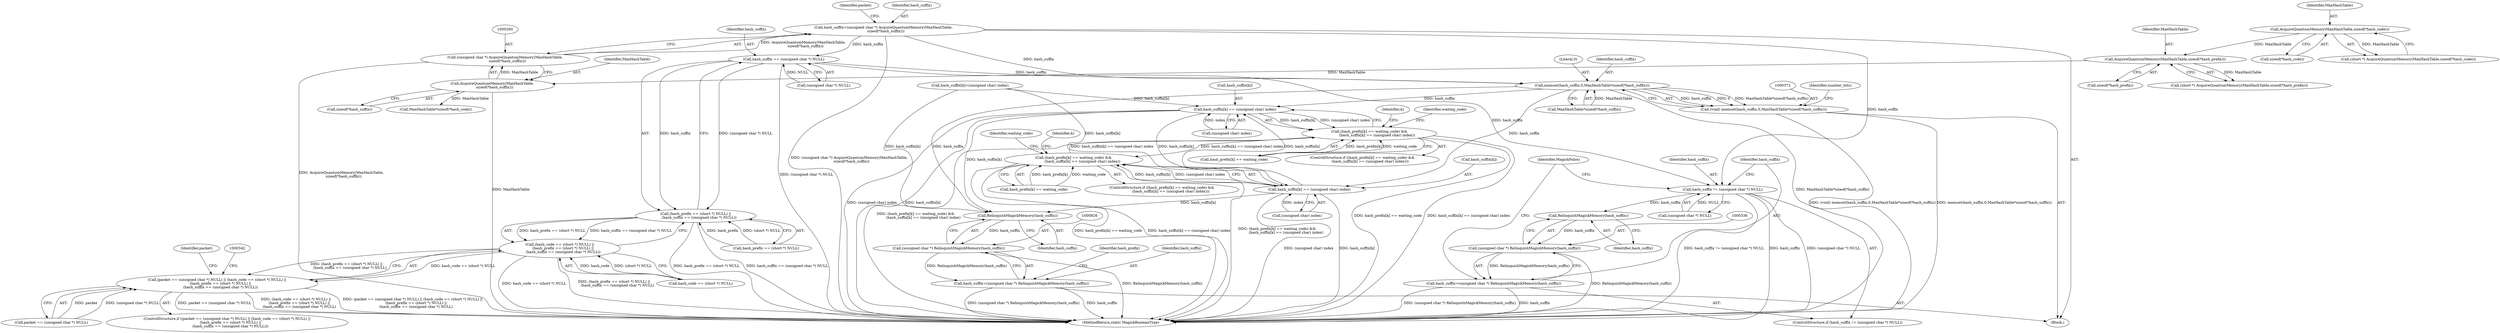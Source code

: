 digraph "0_ImageMagick6_61135001a625364e29bdce83832f043eebde7b5a_0@pointer" {
"1000257" [label="(Call,hash_suffix=(unsigned char *) AcquireQuantumMemory(MaxHashTable,\n    sizeof(*hash_suffix)))"];
"1000259" [label="(Call,(unsigned char *) AcquireQuantumMemory(MaxHashTable,\n    sizeof(*hash_suffix)))"];
"1000261" [label="(Call,AcquireQuantumMemory(MaxHashTable,\n    sizeof(*hash_suffix)))"];
"1000252" [label="(Call,AcquireQuantumMemory(MaxHashTable,sizeof(*hash_prefix)))"];
"1000243" [label="(Call,AcquireQuantumMemory(MaxHashTable,sizeof(*hash_code)))"];
"1000285" [label="(Call,hash_suffix == (unsigned char *) NULL)"];
"1000279" [label="(Call,(hash_prefix == (short *) NULL) ||\n      (hash_suffix == (unsigned char *) NULL))"];
"1000273" [label="(Call,(hash_code == (short *) NULL) ||\n      (hash_prefix == (short *) NULL) ||\n      (hash_suffix == (unsigned char *) NULL))"];
"1000267" [label="(Call,(packet == (unsigned char *) NULL) || (hash_code == (short *) NULL) ||\n      (hash_prefix == (short *) NULL) ||\n      (hash_suffix == (unsigned char *) NULL))"];
"1000328" [label="(Call,hash_suffix != (unsigned char *) NULL)"];
"1000337" [label="(Call,RelinquishMagickMemory(hash_suffix))"];
"1000335" [label="(Call,(unsigned char *) RelinquishMagickMemory(hash_suffix))"];
"1000333" [label="(Call,hash_suffix=(unsigned char *) RelinquishMagickMemory(hash_suffix))"];
"1000373" [label="(Call,memset(hash_suffix,0,MaxHashTable*sizeof(*hash_suffix)))"];
"1000371" [label="(Call,(void) memset(hash_suffix,0,MaxHashTable*sizeof(*hash_suffix)))"];
"1000553" [label="(Call,hash_suffix[k] == (unsigned char) index)"];
"1000547" [label="(Call,(hash_prefix[k] == waiting_code) &&\n              (hash_suffix[k] == (unsigned char) index))"];
"1000596" [label="(Call,(hash_prefix[k] == waiting_code) &&\n                (hash_suffix[k] == (unsigned char) index))"];
"1000602" [label="(Call,hash_suffix[k] == (unsigned char) index)"];
"1000827" [label="(Call,RelinquishMagickMemory(hash_suffix))"];
"1000825" [label="(Call,(unsigned char *) RelinquishMagickMemory(hash_suffix))"];
"1000823" [label="(Call,hash_suffix=(unsigned char *) RelinquishMagickMemory(hash_suffix))"];
"1000327" [label="(ControlStructure,if (hash_suffix != (unsigned char *) NULL))"];
"1000337" [label="(Call,RelinquishMagickMemory(hash_suffix))"];
"1000334" [label="(Identifier,hash_suffix)"];
"1000244" [label="(Identifier,MaxHashTable)"];
"1000602" [label="(Call,hash_suffix[k] == (unsigned char) index)"];
"1000259" [label="(Call,(unsigned char *) AcquireQuantumMemory(MaxHashTable,\n    sizeof(*hash_suffix)))"];
"1000373" [label="(Call,memset(hash_suffix,0,MaxHashTable*sizeof(*hash_suffix)))"];
"1000117" [label="(Block,)"];
"1000268" [label="(Call,packet == (unsigned char *) NULL)"];
"1000554" [label="(Call,hash_suffix[k])"];
"1000330" [label="(Call,(unsigned char *) NULL)"];
"1000553" [label="(Call,hash_suffix[k] == (unsigned char) index)"];
"1000273" [label="(Call,(hash_code == (short *) NULL) ||\n      (hash_prefix == (short *) NULL) ||\n      (hash_suffix == (unsigned char *) NULL))"];
"1000375" [label="(Literal,0)"];
"1000261" [label="(Call,AcquireQuantumMemory(MaxHashTable,\n    sizeof(*hash_suffix)))"];
"1000267" [label="(Call,(packet == (unsigned char *) NULL) || (hash_code == (short *) NULL) ||\n      (hash_prefix == (short *) NULL) ||\n      (hash_suffix == (unsigned char *) NULL))"];
"1000253" [label="(Identifier,MaxHashTable)"];
"1000266" [label="(ControlStructure,if ((packet == (unsigned char *) NULL) || (hash_code == (short *) NULL) ||\n      (hash_prefix == (short *) NULL) ||\n      (hash_suffix == (unsigned char *) NULL)))"];
"1000374" [label="(Identifier,hash_suffix)"];
"1000258" [label="(Identifier,hash_suffix)"];
"1000257" [label="(Call,hash_suffix=(unsigned char *) AcquireQuantumMemory(MaxHashTable,\n    sizeof(*hash_suffix)))"];
"1000254" [label="(Call,sizeof(*hash_prefix))"];
"1000596" [label="(Call,(hash_prefix[k] == waiting_code) &&\n                (hash_suffix[k] == (unsigned char) index))"];
"1000356" [label="(Call,MaxHashTable*sizeof(*hash_code))"];
"1000280" [label="(Call,hash_prefix == (short *) NULL)"];
"1000382" [label="(Identifier,number_bits)"];
"1000606" [label="(Call,(unsigned char) index)"];
"1000252" [label="(Call,AcquireQuantumMemory(MaxHashTable,sizeof(*hash_prefix)))"];
"1000546" [label="(ControlStructure,if ((hash_prefix[k] == waiting_code) &&\n              (hash_suffix[k] == (unsigned char) index)))"];
"1000274" [label="(Call,hash_code == (short *) NULL)"];
"1000597" [label="(Call,hash_prefix[k] == waiting_code)"];
"1000287" [label="(Call,(unsigned char *) NULL)"];
"1000557" [label="(Call,(unsigned char) index)"];
"1000340" [label="(Identifier,MagickFalse)"];
"1000371" [label="(Call,(void) memset(hash_suffix,0,MaxHashTable*sizeof(*hash_suffix)))"];
"1000376" [label="(Call,MaxHashTable*sizeof(*hash_suffix))"];
"1000824" [label="(Identifier,hash_suffix)"];
"1000547" [label="(Call,(hash_prefix[k] == waiting_code) &&\n              (hash_suffix[k] == (unsigned char) index))"];
"1000644" [label="(Call,hash_suffix[k]=(unsigned char) index)"];
"1000827" [label="(Call,RelinquishMagickMemory(hash_suffix))"];
"1000333" [label="(Call,hash_suffix=(unsigned char *) RelinquishMagickMemory(hash_suffix))"];
"1000263" [label="(Call,sizeof(*hash_suffix))"];
"1000241" [label="(Call,(short *) AcquireQuantumMemory(MaxHashTable,sizeof(*hash_code)))"];
"1000329" [label="(Identifier,hash_suffix)"];
"1000328" [label="(Call,hash_suffix != (unsigned char *) NULL)"];
"1000285" [label="(Call,hash_suffix == (unsigned char *) NULL)"];
"1000849" [label="(MethodReturn,static MagickBooleanType)"];
"1000269" [label="(Identifier,packet)"];
"1000562" [label="(Identifier,waiting_code)"];
"1000828" [label="(Identifier,hash_suffix)"];
"1000823" [label="(Call,hash_suffix=(unsigned char *) RelinquishMagickMemory(hash_suffix))"];
"1000286" [label="(Identifier,hash_suffix)"];
"1000548" [label="(Call,hash_prefix[k] == waiting_code)"];
"1000611" [label="(Identifier,waiting_code)"];
"1000279" [label="(Call,(hash_prefix == (short *) NULL) ||\n      (hash_suffix == (unsigned char *) NULL))"];
"1000250" [label="(Call,(short *) AcquireQuantumMemory(MaxHashTable,sizeof(*hash_prefix)))"];
"1000245" [label="(Call,sizeof(*hash_code))"];
"1000243" [label="(Call,AcquireQuantumMemory(MaxHashTable,sizeof(*hash_code)))"];
"1000335" [label="(Call,(unsigned char *) RelinquishMagickMemory(hash_suffix))"];
"1000338" [label="(Identifier,hash_suffix)"];
"1000603" [label="(Call,hash_suffix[k])"];
"1000830" [label="(Identifier,hash_prefix)"];
"1000825" [label="(Call,(unsigned char *) RelinquishMagickMemory(hash_suffix))"];
"1000569" [label="(Identifier,k)"];
"1000262" [label="(Identifier,MaxHashTable)"];
"1000579" [label="(Identifier,k)"];
"1000293" [label="(Identifier,packet)"];
"1000595" [label="(ControlStructure,if ((hash_prefix[k] == waiting_code) &&\n                (hash_suffix[k] == (unsigned char) index)))"];
"1000257" -> "1000117"  [label="AST: "];
"1000257" -> "1000259"  [label="CFG: "];
"1000258" -> "1000257"  [label="AST: "];
"1000259" -> "1000257"  [label="AST: "];
"1000269" -> "1000257"  [label="CFG: "];
"1000257" -> "1000849"  [label="DDG: (unsigned char *) AcquireQuantumMemory(MaxHashTable,\n    sizeof(*hash_suffix))"];
"1000259" -> "1000257"  [label="DDG: AcquireQuantumMemory(MaxHashTable,\n    sizeof(*hash_suffix))"];
"1000257" -> "1000285"  [label="DDG: hash_suffix"];
"1000257" -> "1000328"  [label="DDG: hash_suffix"];
"1000257" -> "1000373"  [label="DDG: hash_suffix"];
"1000259" -> "1000261"  [label="CFG: "];
"1000260" -> "1000259"  [label="AST: "];
"1000261" -> "1000259"  [label="AST: "];
"1000259" -> "1000849"  [label="DDG: AcquireQuantumMemory(MaxHashTable,\n    sizeof(*hash_suffix))"];
"1000261" -> "1000259"  [label="DDG: MaxHashTable"];
"1000261" -> "1000263"  [label="CFG: "];
"1000262" -> "1000261"  [label="AST: "];
"1000263" -> "1000261"  [label="AST: "];
"1000261" -> "1000849"  [label="DDG: MaxHashTable"];
"1000252" -> "1000261"  [label="DDG: MaxHashTable"];
"1000261" -> "1000356"  [label="DDG: MaxHashTable"];
"1000252" -> "1000250"  [label="AST: "];
"1000252" -> "1000254"  [label="CFG: "];
"1000253" -> "1000252"  [label="AST: "];
"1000254" -> "1000252"  [label="AST: "];
"1000250" -> "1000252"  [label="CFG: "];
"1000252" -> "1000250"  [label="DDG: MaxHashTable"];
"1000243" -> "1000252"  [label="DDG: MaxHashTable"];
"1000243" -> "1000241"  [label="AST: "];
"1000243" -> "1000245"  [label="CFG: "];
"1000244" -> "1000243"  [label="AST: "];
"1000245" -> "1000243"  [label="AST: "];
"1000241" -> "1000243"  [label="CFG: "];
"1000243" -> "1000241"  [label="DDG: MaxHashTable"];
"1000285" -> "1000279"  [label="AST: "];
"1000285" -> "1000287"  [label="CFG: "];
"1000286" -> "1000285"  [label="AST: "];
"1000287" -> "1000285"  [label="AST: "];
"1000279" -> "1000285"  [label="CFG: "];
"1000285" -> "1000849"  [label="DDG: (unsigned char *) NULL"];
"1000285" -> "1000279"  [label="DDG: hash_suffix"];
"1000285" -> "1000279"  [label="DDG: (unsigned char *) NULL"];
"1000287" -> "1000285"  [label="DDG: NULL"];
"1000285" -> "1000328"  [label="DDG: hash_suffix"];
"1000285" -> "1000373"  [label="DDG: hash_suffix"];
"1000279" -> "1000273"  [label="AST: "];
"1000279" -> "1000280"  [label="CFG: "];
"1000280" -> "1000279"  [label="AST: "];
"1000273" -> "1000279"  [label="CFG: "];
"1000279" -> "1000849"  [label="DDG: hash_suffix == (unsigned char *) NULL"];
"1000279" -> "1000849"  [label="DDG: hash_prefix == (short *) NULL"];
"1000279" -> "1000273"  [label="DDG: hash_prefix == (short *) NULL"];
"1000279" -> "1000273"  [label="DDG: hash_suffix == (unsigned char *) NULL"];
"1000280" -> "1000279"  [label="DDG: hash_prefix"];
"1000280" -> "1000279"  [label="DDG: (short *) NULL"];
"1000273" -> "1000267"  [label="AST: "];
"1000273" -> "1000274"  [label="CFG: "];
"1000274" -> "1000273"  [label="AST: "];
"1000267" -> "1000273"  [label="CFG: "];
"1000273" -> "1000849"  [label="DDG: hash_code == (short *) NULL"];
"1000273" -> "1000849"  [label="DDG: (hash_prefix == (short *) NULL) ||\n      (hash_suffix == (unsigned char *) NULL)"];
"1000273" -> "1000267"  [label="DDG: hash_code == (short *) NULL"];
"1000273" -> "1000267"  [label="DDG: (hash_prefix == (short *) NULL) ||\n      (hash_suffix == (unsigned char *) NULL)"];
"1000274" -> "1000273"  [label="DDG: hash_code"];
"1000274" -> "1000273"  [label="DDG: (short *) NULL"];
"1000267" -> "1000266"  [label="AST: "];
"1000267" -> "1000268"  [label="CFG: "];
"1000268" -> "1000267"  [label="AST: "];
"1000293" -> "1000267"  [label="CFG: "];
"1000342" -> "1000267"  [label="CFG: "];
"1000267" -> "1000849"  [label="DDG: (packet == (unsigned char *) NULL) || (hash_code == (short *) NULL) ||\n      (hash_prefix == (short *) NULL) ||\n      (hash_suffix == (unsigned char *) NULL)"];
"1000267" -> "1000849"  [label="DDG: packet == (unsigned char *) NULL"];
"1000267" -> "1000849"  [label="DDG: (hash_code == (short *) NULL) ||\n      (hash_prefix == (short *) NULL) ||\n      (hash_suffix == (unsigned char *) NULL)"];
"1000268" -> "1000267"  [label="DDG: packet"];
"1000268" -> "1000267"  [label="DDG: (unsigned char *) NULL"];
"1000328" -> "1000327"  [label="AST: "];
"1000328" -> "1000330"  [label="CFG: "];
"1000329" -> "1000328"  [label="AST: "];
"1000330" -> "1000328"  [label="AST: "];
"1000334" -> "1000328"  [label="CFG: "];
"1000340" -> "1000328"  [label="CFG: "];
"1000328" -> "1000849"  [label="DDG: hash_suffix != (unsigned char *) NULL"];
"1000328" -> "1000849"  [label="DDG: hash_suffix"];
"1000328" -> "1000849"  [label="DDG: (unsigned char *) NULL"];
"1000330" -> "1000328"  [label="DDG: NULL"];
"1000328" -> "1000337"  [label="DDG: hash_suffix"];
"1000337" -> "1000335"  [label="AST: "];
"1000337" -> "1000338"  [label="CFG: "];
"1000338" -> "1000337"  [label="AST: "];
"1000335" -> "1000337"  [label="CFG: "];
"1000337" -> "1000335"  [label="DDG: hash_suffix"];
"1000335" -> "1000333"  [label="AST: "];
"1000336" -> "1000335"  [label="AST: "];
"1000333" -> "1000335"  [label="CFG: "];
"1000335" -> "1000849"  [label="DDG: RelinquishMagickMemory(hash_suffix)"];
"1000335" -> "1000333"  [label="DDG: RelinquishMagickMemory(hash_suffix)"];
"1000333" -> "1000327"  [label="AST: "];
"1000334" -> "1000333"  [label="AST: "];
"1000340" -> "1000333"  [label="CFG: "];
"1000333" -> "1000849"  [label="DDG: hash_suffix"];
"1000333" -> "1000849"  [label="DDG: (unsigned char *) RelinquishMagickMemory(hash_suffix)"];
"1000373" -> "1000371"  [label="AST: "];
"1000373" -> "1000376"  [label="CFG: "];
"1000374" -> "1000373"  [label="AST: "];
"1000375" -> "1000373"  [label="AST: "];
"1000376" -> "1000373"  [label="AST: "];
"1000371" -> "1000373"  [label="CFG: "];
"1000373" -> "1000849"  [label="DDG: MaxHashTable*sizeof(*hash_suffix)"];
"1000373" -> "1000371"  [label="DDG: hash_suffix"];
"1000373" -> "1000371"  [label="DDG: 0"];
"1000373" -> "1000371"  [label="DDG: MaxHashTable*sizeof(*hash_suffix)"];
"1000376" -> "1000373"  [label="DDG: MaxHashTable"];
"1000373" -> "1000553"  [label="DDG: hash_suffix"];
"1000373" -> "1000602"  [label="DDG: hash_suffix"];
"1000373" -> "1000827"  [label="DDG: hash_suffix"];
"1000371" -> "1000117"  [label="AST: "];
"1000372" -> "1000371"  [label="AST: "];
"1000382" -> "1000371"  [label="CFG: "];
"1000371" -> "1000849"  [label="DDG: memset(hash_suffix,0,MaxHashTable*sizeof(*hash_suffix))"];
"1000371" -> "1000849"  [label="DDG: (void) memset(hash_suffix,0,MaxHashTable*sizeof(*hash_suffix))"];
"1000553" -> "1000547"  [label="AST: "];
"1000553" -> "1000557"  [label="CFG: "];
"1000554" -> "1000553"  [label="AST: "];
"1000557" -> "1000553"  [label="AST: "];
"1000547" -> "1000553"  [label="CFG: "];
"1000553" -> "1000849"  [label="DDG: hash_suffix[k]"];
"1000553" -> "1000849"  [label="DDG: (unsigned char) index"];
"1000553" -> "1000547"  [label="DDG: hash_suffix[k]"];
"1000553" -> "1000547"  [label="DDG: (unsigned char) index"];
"1000644" -> "1000553"  [label="DDG: hash_suffix[k]"];
"1000602" -> "1000553"  [label="DDG: hash_suffix[k]"];
"1000557" -> "1000553"  [label="DDG: index"];
"1000553" -> "1000602"  [label="DDG: hash_suffix[k]"];
"1000553" -> "1000827"  [label="DDG: hash_suffix[k]"];
"1000547" -> "1000546"  [label="AST: "];
"1000547" -> "1000548"  [label="CFG: "];
"1000548" -> "1000547"  [label="AST: "];
"1000562" -> "1000547"  [label="CFG: "];
"1000569" -> "1000547"  [label="CFG: "];
"1000547" -> "1000849"  [label="DDG: hash_prefix[k] == waiting_code"];
"1000547" -> "1000849"  [label="DDG: hash_suffix[k] == (unsigned char) index"];
"1000547" -> "1000849"  [label="DDG: (hash_prefix[k] == waiting_code) &&\n              (hash_suffix[k] == (unsigned char) index)"];
"1000548" -> "1000547"  [label="DDG: hash_prefix[k]"];
"1000548" -> "1000547"  [label="DDG: waiting_code"];
"1000596" -> "1000547"  [label="DDG: hash_suffix[k] == (unsigned char) index"];
"1000547" -> "1000596"  [label="DDG: hash_suffix[k] == (unsigned char) index"];
"1000596" -> "1000595"  [label="AST: "];
"1000596" -> "1000597"  [label="CFG: "];
"1000596" -> "1000602"  [label="CFG: "];
"1000597" -> "1000596"  [label="AST: "];
"1000602" -> "1000596"  [label="AST: "];
"1000579" -> "1000596"  [label="CFG: "];
"1000611" -> "1000596"  [label="CFG: "];
"1000596" -> "1000849"  [label="DDG: hash_prefix[k] == waiting_code"];
"1000596" -> "1000849"  [label="DDG: hash_suffix[k] == (unsigned char) index"];
"1000596" -> "1000849"  [label="DDG: (hash_prefix[k] == waiting_code) &&\n                (hash_suffix[k] == (unsigned char) index)"];
"1000597" -> "1000596"  [label="DDG: hash_prefix[k]"];
"1000597" -> "1000596"  [label="DDG: waiting_code"];
"1000602" -> "1000596"  [label="DDG: hash_suffix[k]"];
"1000602" -> "1000596"  [label="DDG: (unsigned char) index"];
"1000602" -> "1000606"  [label="CFG: "];
"1000603" -> "1000602"  [label="AST: "];
"1000606" -> "1000602"  [label="AST: "];
"1000602" -> "1000849"  [label="DDG: hash_suffix[k]"];
"1000602" -> "1000849"  [label="DDG: (unsigned char) index"];
"1000644" -> "1000602"  [label="DDG: hash_suffix[k]"];
"1000606" -> "1000602"  [label="DDG: index"];
"1000602" -> "1000827"  [label="DDG: hash_suffix[k]"];
"1000827" -> "1000825"  [label="AST: "];
"1000827" -> "1000828"  [label="CFG: "];
"1000828" -> "1000827"  [label="AST: "];
"1000825" -> "1000827"  [label="CFG: "];
"1000827" -> "1000825"  [label="DDG: hash_suffix"];
"1000644" -> "1000827"  [label="DDG: hash_suffix[k]"];
"1000825" -> "1000823"  [label="AST: "];
"1000826" -> "1000825"  [label="AST: "];
"1000823" -> "1000825"  [label="CFG: "];
"1000825" -> "1000849"  [label="DDG: RelinquishMagickMemory(hash_suffix)"];
"1000825" -> "1000823"  [label="DDG: RelinquishMagickMemory(hash_suffix)"];
"1000823" -> "1000117"  [label="AST: "];
"1000824" -> "1000823"  [label="AST: "];
"1000830" -> "1000823"  [label="CFG: "];
"1000823" -> "1000849"  [label="DDG: hash_suffix"];
"1000823" -> "1000849"  [label="DDG: (unsigned char *) RelinquishMagickMemory(hash_suffix)"];
}
